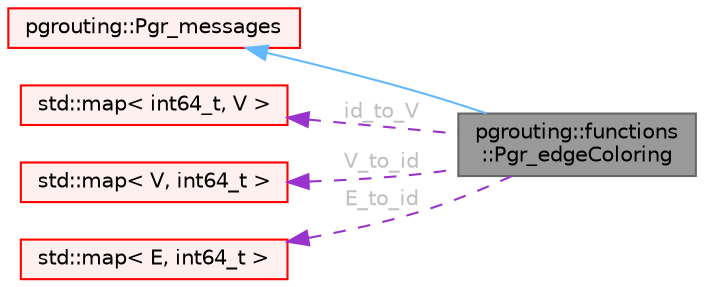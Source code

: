 digraph "pgrouting::functions::Pgr_edgeColoring"
{
 // LATEX_PDF_SIZE
  bgcolor="transparent";
  edge [fontname=Helvetica,fontsize=10,labelfontname=Helvetica,labelfontsize=10];
  node [fontname=Helvetica,fontsize=10,shape=box,height=0.2,width=0.4];
  rankdir="LR";
  Node1 [id="Node000001",label="pgrouting::functions\l::Pgr_edgeColoring",height=0.2,width=0.4,color="gray40", fillcolor="grey60", style="filled", fontcolor="black",tooltip=" "];
  Node2 -> Node1 [id="edge1_Node000001_Node000002",dir="back",color="steelblue1",style="solid",tooltip=" "];
  Node2 [id="Node000002",label="pgrouting::Pgr_messages",height=0.2,width=0.4,color="red", fillcolor="#FFF0F0", style="filled",URL="$classpgrouting_1_1Pgr__messages.html",tooltip=" "];
  Node8 -> Node1 [id="edge2_Node000001_Node000008",dir="back",color="darkorchid3",style="dashed",tooltip=" ",label=" id_to_V",fontcolor="grey" ];
  Node8 [id="Node000008",label="std::map\< int64_t, V \>",height=0.2,width=0.4,color="red", fillcolor="#FFF0F0", style="filled",tooltip=" "];
  Node12 -> Node1 [id="edge3_Node000001_Node000012",dir="back",color="darkorchid3",style="dashed",tooltip=" ",label=" V_to_id",fontcolor="grey" ];
  Node12 [id="Node000012",label="std::map\< V, int64_t \>",height=0.2,width=0.4,color="red", fillcolor="#FFF0F0", style="filled",tooltip=" "];
  Node13 -> Node1 [id="edge4_Node000001_Node000013",dir="back",color="darkorchid3",style="dashed",tooltip=" ",label=" E_to_id",fontcolor="grey" ];
  Node13 [id="Node000013",label="std::map\< E, int64_t \>",height=0.2,width=0.4,color="red", fillcolor="#FFF0F0", style="filled",tooltip=" "];
}
